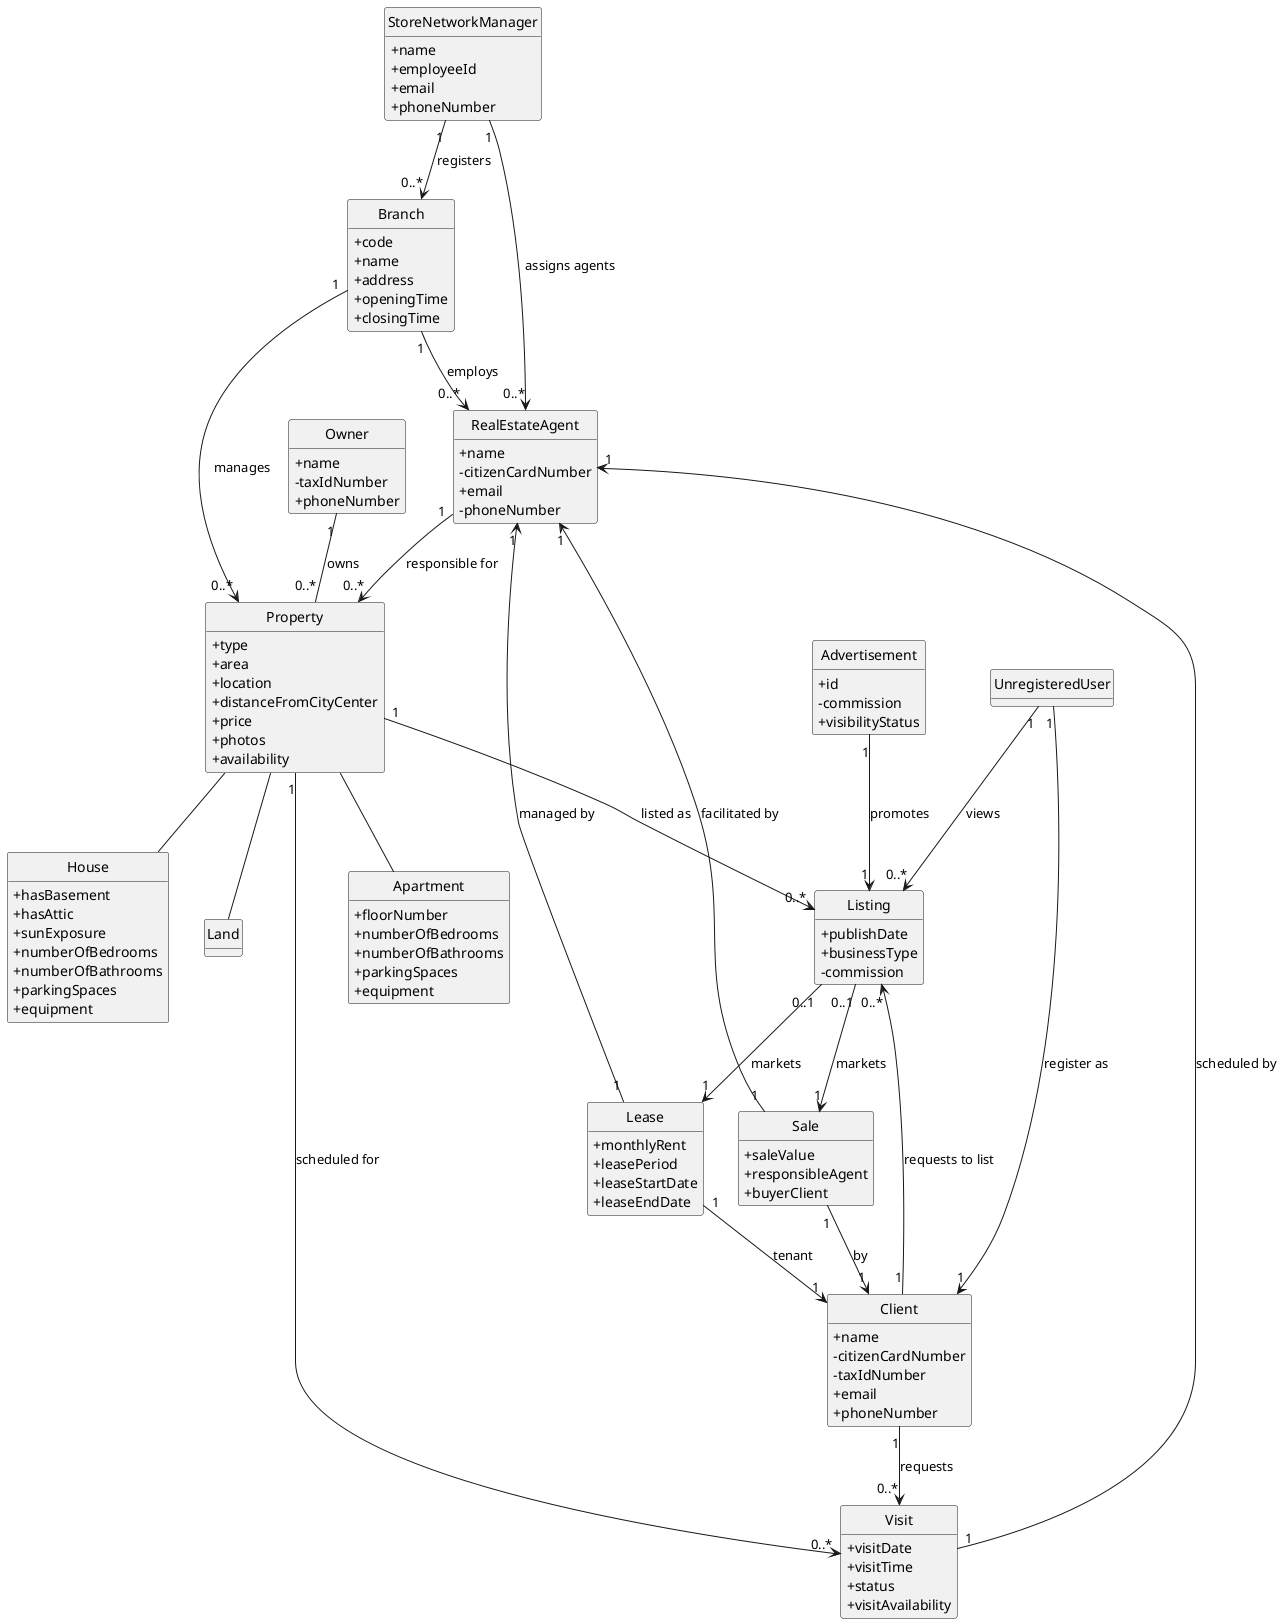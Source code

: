 @startuml
skinparam classAttributeIconSize 0
hide circle
hide methods

class StoreNetworkManager {
    +name
    +employeeId
    +email
    +phoneNumber
}

class Branch {
    +code
    +name
    +address
    +openingTime
    +closingTime
}

class RealEstateAgent {
    +name
    -citizenCardNumber
    +email
    -phoneNumber
}

class Property {
    +type
    +area
    +location
    +distanceFromCityCenter
    +price
    +photos
    +availability
}

class Apartment {
    +floorNumber
    +numberOfBedrooms
    +numberOfBathrooms
    +parkingSpaces
    +equipment
}

class House {
    +hasBasement
    +hasAttic
    +sunExposure
    +numberOfBedrooms
    +numberOfBathrooms
    +parkingSpaces
    +equipment
}

class Land {}

class Owner {
    +name
    -taxIdNumber
    +phoneNumber
}

class Client {
    +name
    -citizenCardNumber
    -taxIdNumber
    +email
    +phoneNumber
}

class Sale {
    +saleValue
    +responsibleAgent
    +buyerClient
}

class Lease {
    +monthlyRent
    +leasePeriod
    +leaseStartDate
    +leaseEndDate
}

class Advertisement {
    +id
    -commission
    +visibilityStatus
}

class Visit {
    +visitDate
    +visitTime
    +status
    +visitAvailability
}

class Listing {
    +publishDate
    +businessType
    -commission
}
class UnregisteredUser {
}


Branch "1" --> "0..*" RealEstateAgent : employs
Branch "1" --> "0..*" Property : manages

UnregisteredUser "1" --> "0..*" Listing : views
UnregisteredUser "1" --> "1" Client : register as
RealEstateAgent "1" --> "0..*" Property : responsible for
Owner "1" -- "0..*" Property : owns
Property "1" --> "0..*" Visit : scheduled for
Property "1" --> "0..*" Listing : listed as

Listing "0..1" --> "1" Sale : markets
Listing "0..1" --> "1" Lease : markets

Advertisement "1" --> "1" Listing : promotes

Property -- Apartment
Property -- House
Property -- Land

Sale "1" --> "1" Client : by
Sale "1" --> "1" RealEstateAgent : facilitated by

Lease "1" --> "1" Client : tenant
Lease "1" --> "1" RealEstateAgent : managed by

Client "1" --> "0..*" Visit : requests
Client "1" --> "0..*" Listing : requests to list
Visit "1" --> "1" RealEstateAgent : scheduled by

StoreNetworkManager "1" --> "0..*" Branch : registers
StoreNetworkManager "1" --> "0..*" RealEstateAgent : assigns agents
@enduml